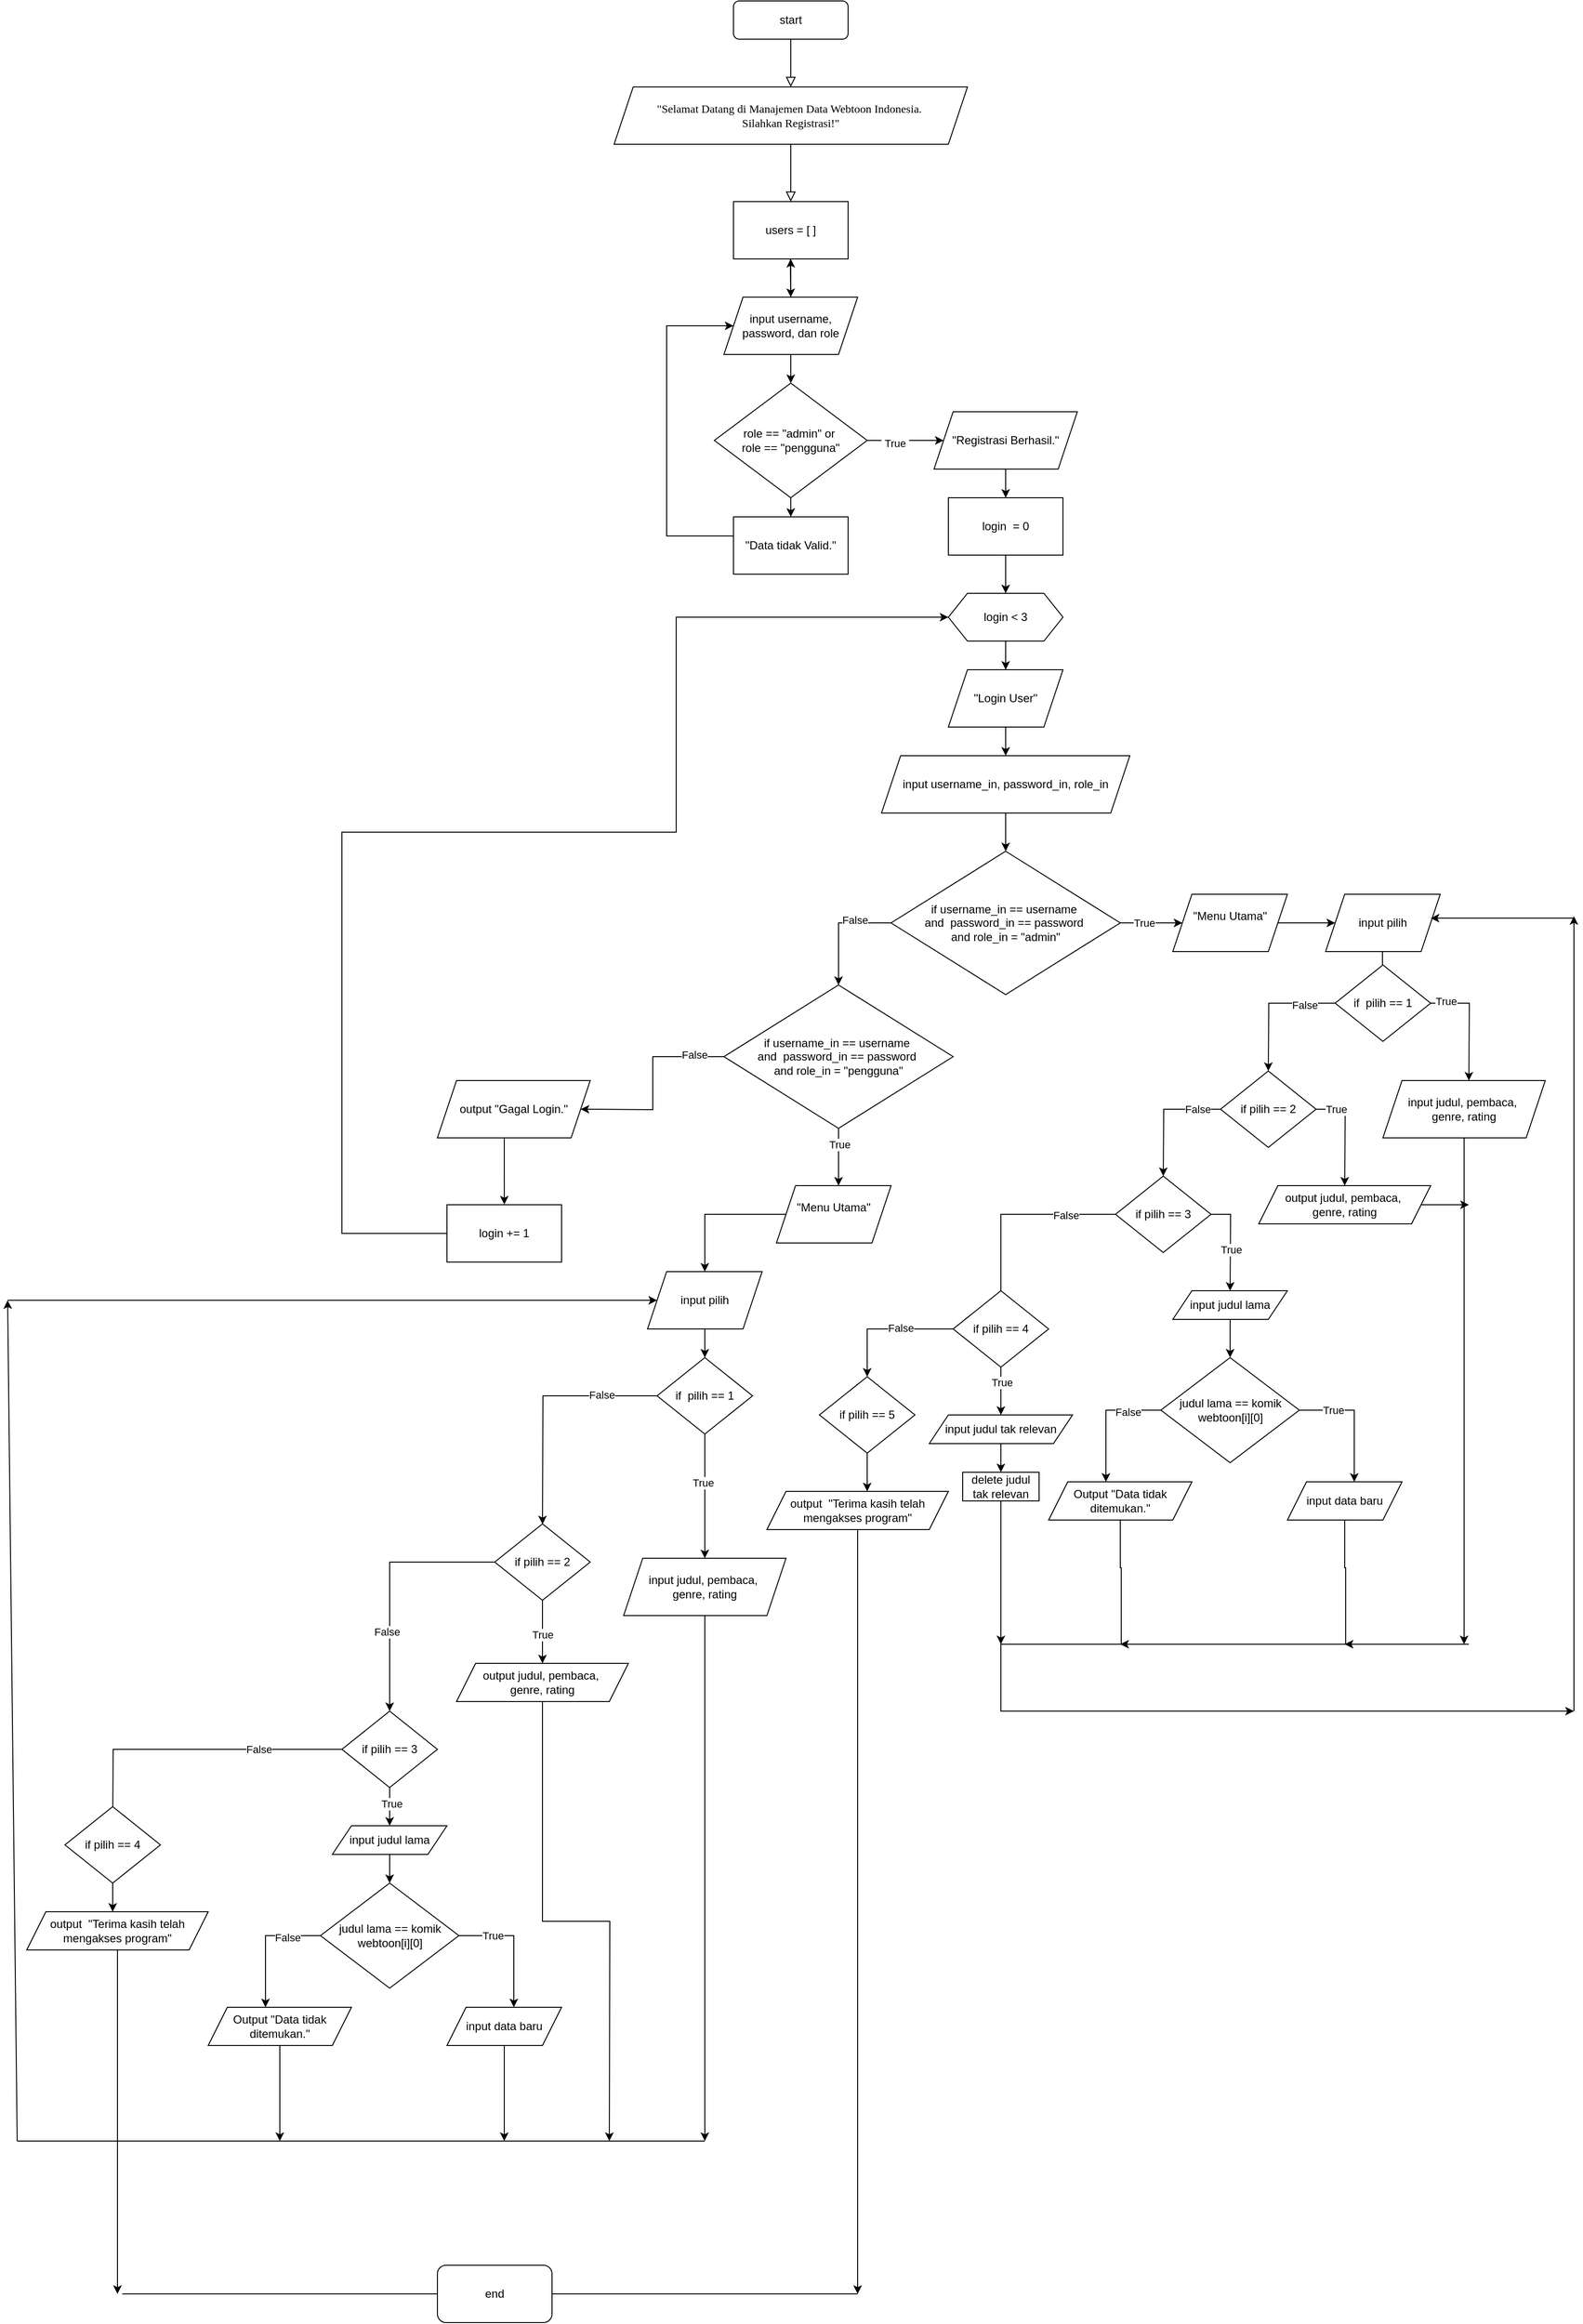 <mxfile version="24.7.17">
  <diagram id="C5RBs43oDa-KdzZeNtuy" name="Page-1">
    <mxGraphModel dx="2807" dy="1030" grid="1" gridSize="10" guides="1" tooltips="1" connect="1" arrows="1" fold="1" page="1" pageScale="1" pageWidth="827" pageHeight="1169" math="0" shadow="0">
      <root>
        <mxCell id="WIyWlLk6GJQsqaUBKTNV-0" />
        <mxCell id="WIyWlLk6GJQsqaUBKTNV-1" parent="WIyWlLk6GJQsqaUBKTNV-0" />
        <mxCell id="WIyWlLk6GJQsqaUBKTNV-2" value="" style="rounded=0;html=1;jettySize=auto;orthogonalLoop=1;fontSize=11;endArrow=block;endFill=0;endSize=8;strokeWidth=1;shadow=0;labelBackgroundColor=none;edgeStyle=orthogonalEdgeStyle;" parent="WIyWlLk6GJQsqaUBKTNV-1" source="WIyWlLk6GJQsqaUBKTNV-3" edge="1">
          <mxGeometry relative="1" as="geometry">
            <mxPoint x="220" y="170" as="targetPoint" />
          </mxGeometry>
        </mxCell>
        <mxCell id="WIyWlLk6GJQsqaUBKTNV-3" value="start" style="rounded=1;whiteSpace=wrap;html=1;fontSize=12;glass=0;strokeWidth=1;shadow=0;" parent="WIyWlLk6GJQsqaUBKTNV-1" vertex="1">
          <mxGeometry x="160" y="80" width="120" height="40" as="geometry" />
        </mxCell>
        <mxCell id="WIyWlLk6GJQsqaUBKTNV-4" value="" style="rounded=0;html=1;jettySize=auto;orthogonalLoop=1;fontSize=11;endArrow=block;endFill=0;endSize=8;strokeWidth=1;shadow=0;labelBackgroundColor=none;edgeStyle=orthogonalEdgeStyle;" parent="WIyWlLk6GJQsqaUBKTNV-1" edge="1">
          <mxGeometry y="20" relative="1" as="geometry">
            <mxPoint as="offset" />
            <mxPoint x="220" y="230" as="sourcePoint" />
            <mxPoint x="220" y="290" as="targetPoint" />
            <Array as="points" />
          </mxGeometry>
        </mxCell>
        <mxCell id="SZtpY77A_bUP3VGcqHaU-2" value="&lt;font face=&quot;Times New Roman&quot;&gt;&quot;Selamat Datang di Manajemen Data Webtoon Indonesia.&amp;nbsp;&lt;/font&gt;&lt;div&gt;&lt;font face=&quot;Times New Roman&quot;&gt;Silahkan Registrasi!&quot;&lt;/font&gt;&lt;/div&gt;" style="shape=parallelogram;perimeter=parallelogramPerimeter;whiteSpace=wrap;html=1;fixedSize=1;" parent="WIyWlLk6GJQsqaUBKTNV-1" vertex="1">
          <mxGeometry x="35" y="170" width="370" height="60" as="geometry" />
        </mxCell>
        <mxCell id="SZtpY77A_bUP3VGcqHaU-4" value="users = [ ]" style="rounded=0;whiteSpace=wrap;html=1;" parent="WIyWlLk6GJQsqaUBKTNV-1" vertex="1">
          <mxGeometry x="160" y="290" width="120" height="60" as="geometry" />
        </mxCell>
        <mxCell id="SZtpY77A_bUP3VGcqHaU-9" value="" style="endArrow=classic;html=1;rounded=0;entryX=0.5;entryY=0;entryDx=0;entryDy=0;" parent="WIyWlLk6GJQsqaUBKTNV-1" edge="1">
          <mxGeometry width="50" height="50" relative="1" as="geometry">
            <mxPoint x="219.5" y="350" as="sourcePoint" />
            <mxPoint x="220" y="390" as="targetPoint" />
            <Array as="points">
              <mxPoint x="219.5" y="350" />
            </Array>
          </mxGeometry>
        </mxCell>
        <mxCell id="SZtpY77A_bUP3VGcqHaU-12" value="" style="endArrow=classic;html=1;rounded=0;exitX=0.5;exitY=1;exitDx=0;exitDy=0;" parent="WIyWlLk6GJQsqaUBKTNV-1" edge="1">
          <mxGeometry width="50" height="50" relative="1" as="geometry">
            <mxPoint x="220" y="430" as="sourcePoint" />
            <mxPoint x="220" y="480" as="targetPoint" />
            <Array as="points" />
          </mxGeometry>
        </mxCell>
        <mxCell id="SZtpY77A_bUP3VGcqHaU-19" value="" style="edgeStyle=orthogonalEdgeStyle;rounded=0;orthogonalLoop=1;jettySize=auto;html=1;" parent="WIyWlLk6GJQsqaUBKTNV-1" source="SZtpY77A_bUP3VGcqHaU-18" target="SZtpY77A_bUP3VGcqHaU-4" edge="1">
          <mxGeometry relative="1" as="geometry" />
        </mxCell>
        <mxCell id="SZtpY77A_bUP3VGcqHaU-18" value="input username, password, dan role" style="shape=parallelogram;perimeter=parallelogramPerimeter;whiteSpace=wrap;html=1;fixedSize=1;" parent="WIyWlLk6GJQsqaUBKTNV-1" vertex="1">
          <mxGeometry x="150" y="390" width="140" height="60" as="geometry" />
        </mxCell>
        <mxCell id="SZtpY77A_bUP3VGcqHaU-21" value="role == &quot;admin&quot; or&amp;nbsp;&lt;div&gt;role == &quot;pengguna&quot;&lt;/div&gt;" style="rhombus;whiteSpace=wrap;html=1;" parent="WIyWlLk6GJQsqaUBKTNV-1" vertex="1">
          <mxGeometry x="140" y="480" width="160" height="120" as="geometry" />
        </mxCell>
        <mxCell id="SZtpY77A_bUP3VGcqHaU-22" value="" style="endArrow=classic;html=1;rounded=0;exitX=1;exitY=0.5;exitDx=0;exitDy=0;" parent="WIyWlLk6GJQsqaUBKTNV-1" source="SZtpY77A_bUP3VGcqHaU-21" edge="1">
          <mxGeometry width="50" height="50" relative="1" as="geometry">
            <mxPoint x="310" y="470" as="sourcePoint" />
            <mxPoint x="380" y="540" as="targetPoint" />
            <Array as="points">
              <mxPoint x="340" y="540" />
              <mxPoint x="350" y="540" />
            </Array>
          </mxGeometry>
        </mxCell>
        <mxCell id="SZtpY77A_bUP3VGcqHaU-24" value="&amp;nbsp;True&amp;nbsp;" style="edgeLabel;html=1;align=center;verticalAlign=middle;resizable=0;points=[];" parent="SZtpY77A_bUP3VGcqHaU-22" vertex="1" connectable="0">
          <mxGeometry x="-0.285" y="-3" relative="1" as="geometry">
            <mxPoint as="offset" />
          </mxGeometry>
        </mxCell>
        <mxCell id="SZtpY77A_bUP3VGcqHaU-44" style="edgeStyle=orthogonalEdgeStyle;rounded=0;orthogonalLoop=1;jettySize=auto;html=1;entryX=0.5;entryY=0;entryDx=0;entryDy=0;" parent="WIyWlLk6GJQsqaUBKTNV-1" source="SZtpY77A_bUP3VGcqHaU-25" target="SZtpY77A_bUP3VGcqHaU-32" edge="1">
          <mxGeometry relative="1" as="geometry" />
        </mxCell>
        <mxCell id="SZtpY77A_bUP3VGcqHaU-25" value="&quot;Registrasi Berhasil.&quot;" style="shape=parallelogram;perimeter=parallelogramPerimeter;whiteSpace=wrap;html=1;fixedSize=1;" parent="WIyWlLk6GJQsqaUBKTNV-1" vertex="1">
          <mxGeometry x="370" y="510" width="150" height="60" as="geometry" />
        </mxCell>
        <mxCell id="eADo7EbDgWxF7nHts_-I-171" style="edgeStyle=orthogonalEdgeStyle;rounded=0;orthogonalLoop=1;jettySize=auto;html=1;exitX=0;exitY=0.5;exitDx=0;exitDy=0;entryX=0;entryY=0.5;entryDx=0;entryDy=0;" edge="1" parent="WIyWlLk6GJQsqaUBKTNV-1" source="SZtpY77A_bUP3VGcqHaU-26" target="SZtpY77A_bUP3VGcqHaU-18">
          <mxGeometry relative="1" as="geometry">
            <mxPoint x="140" y="420" as="targetPoint" />
            <mxPoint x="80" y="640" as="sourcePoint" />
            <Array as="points">
              <mxPoint x="160" y="640" />
              <mxPoint x="90" y="640" />
              <mxPoint x="90" y="420" />
            </Array>
          </mxGeometry>
        </mxCell>
        <mxCell id="SZtpY77A_bUP3VGcqHaU-26" value="&quot;Data tidak Valid.&quot;" style="rounded=0;whiteSpace=wrap;html=1;" parent="WIyWlLk6GJQsqaUBKTNV-1" vertex="1">
          <mxGeometry x="160" y="620" width="120" height="60" as="geometry" />
        </mxCell>
        <mxCell id="SZtpY77A_bUP3VGcqHaU-29" value="" style="endArrow=classic;html=1;rounded=0;entryX=0.5;entryY=0;entryDx=0;entryDy=0;" parent="WIyWlLk6GJQsqaUBKTNV-1" source="SZtpY77A_bUP3VGcqHaU-21" target="SZtpY77A_bUP3VGcqHaU-26" edge="1">
          <mxGeometry width="50" height="50" relative="1" as="geometry">
            <mxPoint x="310" y="540" as="sourcePoint" />
            <mxPoint x="360" y="490" as="targetPoint" />
            <Array as="points">
              <mxPoint x="220" y="620" />
            </Array>
          </mxGeometry>
        </mxCell>
        <mxCell id="SZtpY77A_bUP3VGcqHaU-43" style="edgeStyle=orthogonalEdgeStyle;rounded=0;orthogonalLoop=1;jettySize=auto;html=1;exitX=0.5;exitY=1;exitDx=0;exitDy=0;entryX=0.5;entryY=0;entryDx=0;entryDy=0;" parent="WIyWlLk6GJQsqaUBKTNV-1" source="SZtpY77A_bUP3VGcqHaU-32" target="SZtpY77A_bUP3VGcqHaU-40" edge="1">
          <mxGeometry relative="1" as="geometry" />
        </mxCell>
        <mxCell id="SZtpY77A_bUP3VGcqHaU-32" value="login&amp;nbsp; = 0" style="rounded=0;whiteSpace=wrap;html=1;" parent="WIyWlLk6GJQsqaUBKTNV-1" vertex="1">
          <mxGeometry x="385" y="600" width="120" height="60" as="geometry" />
        </mxCell>
        <mxCell id="SZtpY77A_bUP3VGcqHaU-46" style="edgeStyle=orthogonalEdgeStyle;rounded=0;orthogonalLoop=1;jettySize=auto;html=1;exitX=0.5;exitY=1;exitDx=0;exitDy=0;entryX=0.5;entryY=0;entryDx=0;entryDy=0;" parent="WIyWlLk6GJQsqaUBKTNV-1" source="SZtpY77A_bUP3VGcqHaU-40" target="SZtpY77A_bUP3VGcqHaU-45" edge="1">
          <mxGeometry relative="1" as="geometry" />
        </mxCell>
        <mxCell id="SZtpY77A_bUP3VGcqHaU-40" value="login &amp;lt; 3" style="shape=hexagon;perimeter=hexagonPerimeter2;whiteSpace=wrap;html=1;fixedSize=1;" parent="WIyWlLk6GJQsqaUBKTNV-1" vertex="1">
          <mxGeometry x="385" y="700" width="120" height="50" as="geometry" />
        </mxCell>
        <mxCell id="SZtpY77A_bUP3VGcqHaU-50" style="edgeStyle=orthogonalEdgeStyle;rounded=0;orthogonalLoop=1;jettySize=auto;html=1;" parent="WIyWlLk6GJQsqaUBKTNV-1" source="SZtpY77A_bUP3VGcqHaU-45" target="SZtpY77A_bUP3VGcqHaU-48" edge="1">
          <mxGeometry relative="1" as="geometry" />
        </mxCell>
        <mxCell id="SZtpY77A_bUP3VGcqHaU-45" value="&quot;Login User&quot;" style="shape=parallelogram;perimeter=parallelogramPerimeter;whiteSpace=wrap;html=1;fixedSize=1;" parent="WIyWlLk6GJQsqaUBKTNV-1" vertex="1">
          <mxGeometry x="385" y="780" width="120" height="60" as="geometry" />
        </mxCell>
        <mxCell id="SZtpY77A_bUP3VGcqHaU-55" style="edgeStyle=orthogonalEdgeStyle;rounded=0;orthogonalLoop=1;jettySize=auto;html=1;" parent="WIyWlLk6GJQsqaUBKTNV-1" source="SZtpY77A_bUP3VGcqHaU-48" target="SZtpY77A_bUP3VGcqHaU-52" edge="1">
          <mxGeometry relative="1" as="geometry" />
        </mxCell>
        <mxCell id="SZtpY77A_bUP3VGcqHaU-48" value="input username_in, password_in, role_in" style="shape=parallelogram;perimeter=parallelogramPerimeter;whiteSpace=wrap;html=1;fixedSize=1;" parent="WIyWlLk6GJQsqaUBKTNV-1" vertex="1">
          <mxGeometry x="315" y="870" width="260" height="60" as="geometry" />
        </mxCell>
        <mxCell id="eADo7EbDgWxF7nHts_-I-41" style="edgeStyle=orthogonalEdgeStyle;rounded=0;orthogonalLoop=1;jettySize=auto;html=1;" edge="1" parent="WIyWlLk6GJQsqaUBKTNV-1" source="SZtpY77A_bUP3VGcqHaU-52">
          <mxGeometry relative="1" as="geometry">
            <mxPoint x="270" y="1110" as="targetPoint" />
            <Array as="points">
              <mxPoint x="270" y="1045" />
            </Array>
          </mxGeometry>
        </mxCell>
        <mxCell id="eADo7EbDgWxF7nHts_-I-205" value="False" style="edgeLabel;html=1;align=center;verticalAlign=middle;resizable=0;points=[];" vertex="1" connectable="0" parent="eADo7EbDgWxF7nHts_-I-41">
          <mxGeometry x="-0.363" y="-3" relative="1" as="geometry">
            <mxPoint as="offset" />
          </mxGeometry>
        </mxCell>
        <mxCell id="SZtpY77A_bUP3VGcqHaU-52" value="if username_in == username&amp;nbsp;&lt;div&gt;and&amp;nbsp;&lt;span style=&quot;background-color: initial;&quot;&gt;&amp;nbsp;password_in == password&amp;nbsp;&lt;/span&gt;&lt;/div&gt;&lt;div&gt;&lt;span style=&quot;background-color: initial;&quot;&gt;and&amp;nbsp;&lt;/span&gt;&lt;span style=&quot;background-color: initial;&quot;&gt;role_in = &quot;admin&quot;&lt;/span&gt;&lt;/div&gt;" style="rhombus;whiteSpace=wrap;html=1;" parent="WIyWlLk6GJQsqaUBKTNV-1" vertex="1">
          <mxGeometry x="325" y="970" width="240" height="150" as="geometry" />
        </mxCell>
        <mxCell id="SZtpY77A_bUP3VGcqHaU-57" value="" style="endArrow=classic;html=1;rounded=0;exitX=1;exitY=0.5;exitDx=0;exitDy=0;" parent="WIyWlLk6GJQsqaUBKTNV-1" source="SZtpY77A_bUP3VGcqHaU-52" edge="1">
          <mxGeometry width="50" height="50" relative="1" as="geometry">
            <mxPoint x="420" y="1070" as="sourcePoint" />
            <mxPoint x="630" y="1045" as="targetPoint" />
            <Array as="points" />
          </mxGeometry>
        </mxCell>
        <mxCell id="eADo7EbDgWxF7nHts_-I-203" value="True" style="edgeLabel;html=1;align=center;verticalAlign=middle;resizable=0;points=[];" vertex="1" connectable="0" parent="SZtpY77A_bUP3VGcqHaU-57">
          <mxGeometry x="-0.248" relative="1" as="geometry">
            <mxPoint as="offset" />
          </mxGeometry>
        </mxCell>
        <mxCell id="GJBjV4vL7WstKXEYxfG4-0" style="edgeStyle=orthogonalEdgeStyle;rounded=0;orthogonalLoop=1;jettySize=auto;html=1;" parent="WIyWlLk6GJQsqaUBKTNV-1" source="SZtpY77A_bUP3VGcqHaU-60" edge="1">
          <mxGeometry relative="1" as="geometry">
            <mxPoint x="790" y="1045" as="targetPoint" />
          </mxGeometry>
        </mxCell>
        <mxCell id="SZtpY77A_bUP3VGcqHaU-60" value="&quot;Menu Utama&quot;&lt;div&gt;&lt;br&gt;&lt;/div&gt;" style="shape=parallelogram;perimeter=parallelogramPerimeter;whiteSpace=wrap;html=1;fixedSize=1;" parent="WIyWlLk6GJQsqaUBKTNV-1" vertex="1">
          <mxGeometry x="620" y="1015" width="120" height="60" as="geometry" />
        </mxCell>
        <mxCell id="JGJfeQF-g1EkItHv-nmV-0" value="" style="endArrow=classic;html=1;rounded=0;" parent="WIyWlLk6GJQsqaUBKTNV-1" edge="1">
          <mxGeometry width="50" height="50" relative="1" as="geometry">
            <mxPoint x="839.5" y="1064" as="sourcePoint" />
            <mxPoint x="839.5" y="1114" as="targetPoint" />
            <Array as="points">
              <mxPoint x="839.5" y="1094" />
            </Array>
          </mxGeometry>
        </mxCell>
        <mxCell id="GJBjV4vL7WstKXEYxfG4-6" style="edgeStyle=orthogonalEdgeStyle;rounded=0;orthogonalLoop=1;jettySize=auto;html=1;" parent="WIyWlLk6GJQsqaUBKTNV-1" source="JGJfeQF-g1EkItHv-nmV-2" edge="1">
          <mxGeometry relative="1" as="geometry">
            <mxPoint x="930" y="1210" as="targetPoint" />
          </mxGeometry>
        </mxCell>
        <mxCell id="eADo7EbDgWxF7nHts_-I-209" value="True" style="edgeLabel;html=1;align=center;verticalAlign=middle;resizable=0;points=[];" vertex="1" connectable="0" parent="GJBjV4vL7WstKXEYxfG4-6">
          <mxGeometry x="-0.724" y="2" relative="1" as="geometry">
            <mxPoint x="-1" as="offset" />
          </mxGeometry>
        </mxCell>
        <mxCell id="GJBjV4vL7WstKXEYxfG4-10" style="edgeStyle=orthogonalEdgeStyle;rounded=0;orthogonalLoop=1;jettySize=auto;html=1;" parent="WIyWlLk6GJQsqaUBKTNV-1" source="JGJfeQF-g1EkItHv-nmV-2" edge="1">
          <mxGeometry relative="1" as="geometry">
            <mxPoint x="720" y="1200" as="targetPoint" />
          </mxGeometry>
        </mxCell>
        <mxCell id="eADo7EbDgWxF7nHts_-I-211" value="False" style="edgeLabel;html=1;align=center;verticalAlign=middle;resizable=0;points=[];" vertex="1" connectable="0" parent="GJBjV4vL7WstKXEYxfG4-10">
          <mxGeometry x="-0.556" y="2" relative="1" as="geometry">
            <mxPoint x="-1" as="offset" />
          </mxGeometry>
        </mxCell>
        <mxCell id="JGJfeQF-g1EkItHv-nmV-2" value="if&amp;nbsp; pilih == 1" style="rhombus;whiteSpace=wrap;html=1;" parent="WIyWlLk6GJQsqaUBKTNV-1" vertex="1">
          <mxGeometry x="790" y="1089" width="100" height="80" as="geometry" />
        </mxCell>
        <mxCell id="GJBjV4vL7WstKXEYxfG4-2" value="input pilih" style="shape=parallelogram;perimeter=parallelogramPerimeter;whiteSpace=wrap;html=1;fixedSize=1;" parent="WIyWlLk6GJQsqaUBKTNV-1" vertex="1">
          <mxGeometry x="780" y="1015" width="120" height="60" as="geometry" />
        </mxCell>
        <mxCell id="eADo7EbDgWxF7nHts_-I-173" style="edgeStyle=orthogonalEdgeStyle;rounded=0;orthogonalLoop=1;jettySize=auto;html=1;" edge="1" parent="WIyWlLk6GJQsqaUBKTNV-1" source="GJBjV4vL7WstKXEYxfG4-8">
          <mxGeometry relative="1" as="geometry">
            <mxPoint x="925" y="1800" as="targetPoint" />
          </mxGeometry>
        </mxCell>
        <mxCell id="GJBjV4vL7WstKXEYxfG4-8" value="input judul, pembaca,&amp;nbsp;&lt;div&gt;genre, rating&lt;/div&gt;" style="shape=parallelogram;perimeter=parallelogramPerimeter;whiteSpace=wrap;html=1;fixedSize=1;" parent="WIyWlLk6GJQsqaUBKTNV-1" vertex="1">
          <mxGeometry x="840" y="1210" width="170" height="60" as="geometry" />
        </mxCell>
        <mxCell id="GJBjV4vL7WstKXEYxfG4-14" style="edgeStyle=orthogonalEdgeStyle;rounded=0;orthogonalLoop=1;jettySize=auto;html=1;" parent="WIyWlLk6GJQsqaUBKTNV-1" source="GJBjV4vL7WstKXEYxfG4-11" edge="1">
          <mxGeometry relative="1" as="geometry">
            <mxPoint x="800" y="1320" as="targetPoint" />
          </mxGeometry>
        </mxCell>
        <mxCell id="eADo7EbDgWxF7nHts_-I-212" value="True" style="edgeLabel;html=1;align=center;verticalAlign=middle;resizable=0;points=[];" vertex="1" connectable="0" parent="GJBjV4vL7WstKXEYxfG4-14">
          <mxGeometry x="-0.622" relative="1" as="geometry">
            <mxPoint as="offset" />
          </mxGeometry>
        </mxCell>
        <mxCell id="eADo7EbDgWxF7nHts_-I-1" style="edgeStyle=orthogonalEdgeStyle;rounded=0;orthogonalLoop=1;jettySize=auto;html=1;" edge="1" parent="WIyWlLk6GJQsqaUBKTNV-1" source="GJBjV4vL7WstKXEYxfG4-11">
          <mxGeometry relative="1" as="geometry">
            <mxPoint x="610" y="1310" as="targetPoint" />
          </mxGeometry>
        </mxCell>
        <mxCell id="eADo7EbDgWxF7nHts_-I-213" value="False" style="edgeLabel;html=1;align=center;verticalAlign=middle;resizable=0;points=[];" vertex="1" connectable="0" parent="eADo7EbDgWxF7nHts_-I-1">
          <mxGeometry x="-0.64" relative="1" as="geometry">
            <mxPoint x="-1" as="offset" />
          </mxGeometry>
        </mxCell>
        <mxCell id="GJBjV4vL7WstKXEYxfG4-11" value="if pilih == 2" style="rhombus;whiteSpace=wrap;html=1;" parent="WIyWlLk6GJQsqaUBKTNV-1" vertex="1">
          <mxGeometry x="670" y="1200" width="100" height="80" as="geometry" />
        </mxCell>
        <mxCell id="eADo7EbDgWxF7nHts_-I-175" style="edgeStyle=orthogonalEdgeStyle;rounded=0;orthogonalLoop=1;jettySize=auto;html=1;" edge="1" parent="WIyWlLk6GJQsqaUBKTNV-1" source="GJBjV4vL7WstKXEYxfG4-15">
          <mxGeometry relative="1" as="geometry">
            <mxPoint x="930" y="1340.0" as="targetPoint" />
          </mxGeometry>
        </mxCell>
        <mxCell id="GJBjV4vL7WstKXEYxfG4-15" value="output judul, pembaca,&amp;nbsp;&lt;div&gt;genre, rating&lt;/div&gt;" style="shape=parallelogram;perimeter=parallelogramPerimeter;whiteSpace=wrap;html=1;fixedSize=1;" parent="WIyWlLk6GJQsqaUBKTNV-1" vertex="1">
          <mxGeometry x="710" y="1320" width="180" height="40" as="geometry" />
        </mxCell>
        <mxCell id="eADo7EbDgWxF7nHts_-I-2" style="edgeStyle=orthogonalEdgeStyle;rounded=0;orthogonalLoop=1;jettySize=auto;html=1;" edge="1" parent="WIyWlLk6GJQsqaUBKTNV-1" source="GJBjV4vL7WstKXEYxfG4-20">
          <mxGeometry relative="1" as="geometry">
            <mxPoint x="680" y="1430" as="targetPoint" />
          </mxGeometry>
        </mxCell>
        <mxCell id="eADo7EbDgWxF7nHts_-I-215" value="True" style="edgeLabel;html=1;align=center;verticalAlign=middle;resizable=0;points=[];" vertex="1" connectable="0" parent="eADo7EbDgWxF7nHts_-I-2">
          <mxGeometry x="0.144" relative="1" as="geometry">
            <mxPoint as="offset" />
          </mxGeometry>
        </mxCell>
        <mxCell id="eADo7EbDgWxF7nHts_-I-3" style="edgeStyle=orthogonalEdgeStyle;rounded=0;orthogonalLoop=1;jettySize=auto;html=1;entryX=0.5;entryY=0;entryDx=0;entryDy=0;" edge="1" parent="WIyWlLk6GJQsqaUBKTNV-1" source="GJBjV4vL7WstKXEYxfG4-20">
          <mxGeometry relative="1" as="geometry">
            <mxPoint x="440" y="1430" as="targetPoint" />
            <Array as="points">
              <mxPoint x="440" y="1350" />
              <mxPoint x="440" y="1440" />
            </Array>
          </mxGeometry>
        </mxCell>
        <mxCell id="eADo7EbDgWxF7nHts_-I-216" value="False" style="edgeLabel;html=1;align=center;verticalAlign=middle;resizable=0;points=[];" vertex="1" connectable="0" parent="eADo7EbDgWxF7nHts_-I-3">
          <mxGeometry x="-0.528" y="1" relative="1" as="geometry">
            <mxPoint as="offset" />
          </mxGeometry>
        </mxCell>
        <mxCell id="GJBjV4vL7WstKXEYxfG4-20" value="if pilih == 3" style="rhombus;whiteSpace=wrap;html=1;" parent="WIyWlLk6GJQsqaUBKTNV-1" vertex="1">
          <mxGeometry x="560" y="1310" width="100" height="80" as="geometry" />
        </mxCell>
        <mxCell id="eADo7EbDgWxF7nHts_-I-5" style="edgeStyle=orthogonalEdgeStyle;rounded=0;orthogonalLoop=1;jettySize=auto;html=1;" edge="1" parent="WIyWlLk6GJQsqaUBKTNV-1" source="eADo7EbDgWxF7nHts_-I-4">
          <mxGeometry relative="1" as="geometry">
            <mxPoint x="680" y="1500" as="targetPoint" />
          </mxGeometry>
        </mxCell>
        <mxCell id="eADo7EbDgWxF7nHts_-I-4" value="input judul lama" style="shape=parallelogram;perimeter=parallelogramPerimeter;whiteSpace=wrap;html=1;fixedSize=1;" vertex="1" parent="WIyWlLk6GJQsqaUBKTNV-1">
          <mxGeometry x="620" y="1430" width="120" height="30" as="geometry" />
        </mxCell>
        <mxCell id="eADo7EbDgWxF7nHts_-I-9" style="edgeStyle=orthogonalEdgeStyle;rounded=0;orthogonalLoop=1;jettySize=auto;html=1;" edge="1" parent="WIyWlLk6GJQsqaUBKTNV-1" source="eADo7EbDgWxF7nHts_-I-7" target="eADo7EbDgWxF7nHts_-I-13">
          <mxGeometry relative="1" as="geometry">
            <mxPoint x="810" y="1630" as="targetPoint" />
            <Array as="points">
              <mxPoint x="810" y="1555" />
            </Array>
          </mxGeometry>
        </mxCell>
        <mxCell id="eADo7EbDgWxF7nHts_-I-12" value="True" style="edgeLabel;html=1;align=center;verticalAlign=middle;resizable=0;points=[];" vertex="1" connectable="0" parent="eADo7EbDgWxF7nHts_-I-9">
          <mxGeometry x="-0.462" relative="1" as="geometry">
            <mxPoint as="offset" />
          </mxGeometry>
        </mxCell>
        <mxCell id="eADo7EbDgWxF7nHts_-I-14" style="edgeStyle=orthogonalEdgeStyle;rounded=0;orthogonalLoop=1;jettySize=auto;html=1;" edge="1" parent="WIyWlLk6GJQsqaUBKTNV-1" source="eADo7EbDgWxF7nHts_-I-7" target="eADo7EbDgWxF7nHts_-I-16">
          <mxGeometry relative="1" as="geometry">
            <mxPoint x="560" y="1620" as="targetPoint" />
            <Array as="points">
              <mxPoint x="550" y="1555" />
            </Array>
          </mxGeometry>
        </mxCell>
        <mxCell id="eADo7EbDgWxF7nHts_-I-17" value="False" style="edgeLabel;html=1;align=center;verticalAlign=middle;resizable=0;points=[];" vertex="1" connectable="0" parent="eADo7EbDgWxF7nHts_-I-14">
          <mxGeometry x="-0.481" y="2" relative="1" as="geometry">
            <mxPoint as="offset" />
          </mxGeometry>
        </mxCell>
        <mxCell id="eADo7EbDgWxF7nHts_-I-7" value="judul lama == komik webtoon[i][0]" style="rhombus;whiteSpace=wrap;html=1;" vertex="1" parent="WIyWlLk6GJQsqaUBKTNV-1">
          <mxGeometry x="607.5" y="1500" width="145" height="110" as="geometry" />
        </mxCell>
        <mxCell id="eADo7EbDgWxF7nHts_-I-180" style="edgeStyle=orthogonalEdgeStyle;rounded=0;orthogonalLoop=1;jettySize=auto;html=1;" edge="1" parent="WIyWlLk6GJQsqaUBKTNV-1" source="eADo7EbDgWxF7nHts_-I-13">
          <mxGeometry relative="1" as="geometry">
            <mxPoint x="800" y="1800" as="targetPoint" />
            <Array as="points">
              <mxPoint x="800" y="1720" />
              <mxPoint x="801" y="1720" />
              <mxPoint x="801" y="1800" />
              <mxPoint x="800" y="1800" />
            </Array>
          </mxGeometry>
        </mxCell>
        <mxCell id="eADo7EbDgWxF7nHts_-I-13" value="input data baru" style="shape=parallelogram;perimeter=parallelogramPerimeter;whiteSpace=wrap;html=1;fixedSize=1;" vertex="1" parent="WIyWlLk6GJQsqaUBKTNV-1">
          <mxGeometry x="740" y="1630" width="120" height="40" as="geometry" />
        </mxCell>
        <mxCell id="eADo7EbDgWxF7nHts_-I-182" style="edgeStyle=orthogonalEdgeStyle;rounded=0;orthogonalLoop=1;jettySize=auto;html=1;" edge="1" parent="WIyWlLk6GJQsqaUBKTNV-1" source="eADo7EbDgWxF7nHts_-I-16">
          <mxGeometry relative="1" as="geometry">
            <mxPoint x="565" y="1800" as="targetPoint" />
            <Array as="points">
              <mxPoint x="565" y="1720" />
              <mxPoint x="566" y="1770" />
            </Array>
          </mxGeometry>
        </mxCell>
        <mxCell id="eADo7EbDgWxF7nHts_-I-16" value="Output &quot;Data tidak ditemukan.&quot;" style="shape=parallelogram;perimeter=parallelogramPerimeter;whiteSpace=wrap;html=1;fixedSize=1;" vertex="1" parent="WIyWlLk6GJQsqaUBKTNV-1">
          <mxGeometry x="490" y="1630" width="150" height="40" as="geometry" />
        </mxCell>
        <mxCell id="eADo7EbDgWxF7nHts_-I-20" style="edgeStyle=orthogonalEdgeStyle;rounded=0;orthogonalLoop=1;jettySize=auto;html=1;" edge="1" parent="WIyWlLk6GJQsqaUBKTNV-1" source="eADo7EbDgWxF7nHts_-I-19">
          <mxGeometry relative="1" as="geometry">
            <mxPoint x="440" y="1560" as="targetPoint" />
          </mxGeometry>
        </mxCell>
        <mxCell id="eADo7EbDgWxF7nHts_-I-21" value="True" style="edgeLabel;html=1;align=center;verticalAlign=middle;resizable=0;points=[];" vertex="1" connectable="0" parent="eADo7EbDgWxF7nHts_-I-20">
          <mxGeometry x="-0.381" y="1" relative="1" as="geometry">
            <mxPoint as="offset" />
          </mxGeometry>
        </mxCell>
        <mxCell id="eADo7EbDgWxF7nHts_-I-22" style="edgeStyle=orthogonalEdgeStyle;rounded=0;orthogonalLoop=1;jettySize=auto;html=1;entryX=0.5;entryY=0;entryDx=0;entryDy=0;" edge="1" parent="WIyWlLk6GJQsqaUBKTNV-1" source="eADo7EbDgWxF7nHts_-I-19" target="eADo7EbDgWxF7nHts_-I-27">
          <mxGeometry relative="1" as="geometry">
            <mxPoint x="310.0" y="1470" as="targetPoint" />
          </mxGeometry>
        </mxCell>
        <mxCell id="eADo7EbDgWxF7nHts_-I-26" value="False" style="edgeLabel;html=1;align=center;verticalAlign=middle;resizable=0;points=[];" vertex="1" connectable="0" parent="eADo7EbDgWxF7nHts_-I-22">
          <mxGeometry x="-0.215" y="-1" relative="1" as="geometry">
            <mxPoint as="offset" />
          </mxGeometry>
        </mxCell>
        <mxCell id="eADo7EbDgWxF7nHts_-I-19" value="if pilih == 4" style="rhombus;whiteSpace=wrap;html=1;" vertex="1" parent="WIyWlLk6GJQsqaUBKTNV-1">
          <mxGeometry x="390" y="1430" width="100" height="80" as="geometry" />
        </mxCell>
        <mxCell id="eADo7EbDgWxF7nHts_-I-24" style="edgeStyle=orthogonalEdgeStyle;rounded=0;orthogonalLoop=1;jettySize=auto;html=1;" edge="1" parent="WIyWlLk6GJQsqaUBKTNV-1" source="eADo7EbDgWxF7nHts_-I-23">
          <mxGeometry relative="1" as="geometry">
            <mxPoint x="440" y="1620" as="targetPoint" />
          </mxGeometry>
        </mxCell>
        <mxCell id="eADo7EbDgWxF7nHts_-I-23" value="input judul tak relevan" style="shape=parallelogram;perimeter=parallelogramPerimeter;whiteSpace=wrap;html=1;fixedSize=1;" vertex="1" parent="WIyWlLk6GJQsqaUBKTNV-1">
          <mxGeometry x="365" y="1560" width="150" height="30" as="geometry" />
        </mxCell>
        <mxCell id="eADo7EbDgWxF7nHts_-I-183" style="edgeStyle=orthogonalEdgeStyle;rounded=0;orthogonalLoop=1;jettySize=auto;html=1;" edge="1" parent="WIyWlLk6GJQsqaUBKTNV-1" source="eADo7EbDgWxF7nHts_-I-25">
          <mxGeometry relative="1" as="geometry">
            <mxPoint x="440" y="1800" as="targetPoint" />
          </mxGeometry>
        </mxCell>
        <mxCell id="eADo7EbDgWxF7nHts_-I-25" value="delete judul tak relevan" style="rounded=0;whiteSpace=wrap;html=1;" vertex="1" parent="WIyWlLk6GJQsqaUBKTNV-1">
          <mxGeometry x="400" y="1620" width="80" height="30" as="geometry" />
        </mxCell>
        <mxCell id="eADo7EbDgWxF7nHts_-I-28" style="edgeStyle=orthogonalEdgeStyle;rounded=0;orthogonalLoop=1;jettySize=auto;html=1;" edge="1" parent="WIyWlLk6GJQsqaUBKTNV-1" source="eADo7EbDgWxF7nHts_-I-27">
          <mxGeometry relative="1" as="geometry">
            <mxPoint x="300" y="1640" as="targetPoint" />
          </mxGeometry>
        </mxCell>
        <mxCell id="eADo7EbDgWxF7nHts_-I-27" value="if pilih == 5" style="rhombus;whiteSpace=wrap;html=1;" vertex="1" parent="WIyWlLk6GJQsqaUBKTNV-1">
          <mxGeometry x="250" y="1520" width="100" height="80" as="geometry" />
        </mxCell>
        <mxCell id="eADo7EbDgWxF7nHts_-I-200" style="edgeStyle=orthogonalEdgeStyle;rounded=0;orthogonalLoop=1;jettySize=auto;html=1;" edge="1" parent="WIyWlLk6GJQsqaUBKTNV-1" source="eADo7EbDgWxF7nHts_-I-33">
          <mxGeometry relative="1" as="geometry">
            <mxPoint x="290" y="2480" as="targetPoint" />
          </mxGeometry>
        </mxCell>
        <mxCell id="eADo7EbDgWxF7nHts_-I-33" value="output&amp;nbsp; &quot;Terima kasih telah mengakses program&quot;" style="shape=parallelogram;perimeter=parallelogramPerimeter;whiteSpace=wrap;html=1;fixedSize=1;" vertex="1" parent="WIyWlLk6GJQsqaUBKTNV-1">
          <mxGeometry x="195" y="1640" width="190" height="40" as="geometry" />
        </mxCell>
        <mxCell id="eADo7EbDgWxF7nHts_-I-42" style="edgeStyle=orthogonalEdgeStyle;rounded=0;orthogonalLoop=1;jettySize=auto;html=1;" edge="1" parent="WIyWlLk6GJQsqaUBKTNV-1" source="eADo7EbDgWxF7nHts_-I-39">
          <mxGeometry relative="1" as="geometry">
            <mxPoint x="270" y="1320" as="targetPoint" />
          </mxGeometry>
        </mxCell>
        <mxCell id="eADo7EbDgWxF7nHts_-I-208" value="True" style="edgeLabel;html=1;align=center;verticalAlign=middle;resizable=0;points=[];" vertex="1" connectable="0" parent="eADo7EbDgWxF7nHts_-I-42">
          <mxGeometry x="-0.444" y="1" relative="1" as="geometry">
            <mxPoint as="offset" />
          </mxGeometry>
        </mxCell>
        <mxCell id="eADo7EbDgWxF7nHts_-I-164" style="edgeStyle=orthogonalEdgeStyle;rounded=0;orthogonalLoop=1;jettySize=auto;html=1;" edge="1" parent="WIyWlLk6GJQsqaUBKTNV-1" source="eADo7EbDgWxF7nHts_-I-39">
          <mxGeometry relative="1" as="geometry">
            <mxPoint y="1240" as="targetPoint" />
          </mxGeometry>
        </mxCell>
        <mxCell id="eADo7EbDgWxF7nHts_-I-207" value="False" style="edgeLabel;html=1;align=center;verticalAlign=middle;resizable=0;points=[];" vertex="1" connectable="0" parent="eADo7EbDgWxF7nHts_-I-164">
          <mxGeometry x="-0.709" y="-2" relative="1" as="geometry">
            <mxPoint x="-1" as="offset" />
          </mxGeometry>
        </mxCell>
        <mxCell id="eADo7EbDgWxF7nHts_-I-39" value="if username_in == username&amp;nbsp;&lt;div&gt;and&amp;nbsp;&lt;span style=&quot;background-color: initial;&quot;&gt;&amp;nbsp;password_in == password&amp;nbsp;&lt;/span&gt;&lt;/div&gt;&lt;div&gt;&lt;span style=&quot;background-color: initial;&quot;&gt;and&amp;nbsp;&lt;/span&gt;&lt;span style=&quot;background-color: initial;&quot;&gt;role_in = &quot;pengguna&quot;&lt;/span&gt;&lt;/div&gt;" style="rhombus;whiteSpace=wrap;html=1;" vertex="1" parent="WIyWlLk6GJQsqaUBKTNV-1">
          <mxGeometry x="150" y="1110" width="240" height="150" as="geometry" />
        </mxCell>
        <mxCell id="eADo7EbDgWxF7nHts_-I-103" style="edgeStyle=orthogonalEdgeStyle;rounded=0;orthogonalLoop=1;jettySize=auto;html=1;" edge="1" parent="WIyWlLk6GJQsqaUBKTNV-1" source="eADo7EbDgWxF7nHts_-I-101" target="eADo7EbDgWxF7nHts_-I-102">
          <mxGeometry relative="1" as="geometry">
            <mxPoint x="265" y="1440" as="targetPoint" />
          </mxGeometry>
        </mxCell>
        <mxCell id="eADo7EbDgWxF7nHts_-I-101" value="&quot;Menu Utama&quot;&lt;div&gt;&lt;br&gt;&lt;/div&gt;" style="shape=parallelogram;perimeter=parallelogramPerimeter;whiteSpace=wrap;html=1;fixedSize=1;" vertex="1" parent="WIyWlLk6GJQsqaUBKTNV-1">
          <mxGeometry x="205" y="1320" width="120" height="60" as="geometry" />
        </mxCell>
        <mxCell id="eADo7EbDgWxF7nHts_-I-106" style="edgeStyle=orthogonalEdgeStyle;rounded=0;orthogonalLoop=1;jettySize=auto;html=1;" edge="1" parent="WIyWlLk6GJQsqaUBKTNV-1" source="eADo7EbDgWxF7nHts_-I-102" target="eADo7EbDgWxF7nHts_-I-104">
          <mxGeometry relative="1" as="geometry" />
        </mxCell>
        <mxCell id="eADo7EbDgWxF7nHts_-I-102" value="input pilih" style="shape=parallelogram;perimeter=parallelogramPerimeter;whiteSpace=wrap;html=1;fixedSize=1;" vertex="1" parent="WIyWlLk6GJQsqaUBKTNV-1">
          <mxGeometry x="70" y="1410" width="120" height="60" as="geometry" />
        </mxCell>
        <mxCell id="eADo7EbDgWxF7nHts_-I-110" style="edgeStyle=orthogonalEdgeStyle;rounded=0;orthogonalLoop=1;jettySize=auto;html=1;" edge="1" parent="WIyWlLk6GJQsqaUBKTNV-1" source="eADo7EbDgWxF7nHts_-I-104" target="eADo7EbDgWxF7nHts_-I-109">
          <mxGeometry relative="1" as="geometry" />
        </mxCell>
        <mxCell id="eADo7EbDgWxF7nHts_-I-220" value="True" style="edgeLabel;html=1;align=center;verticalAlign=middle;resizable=0;points=[];" vertex="1" connectable="0" parent="eADo7EbDgWxF7nHts_-I-110">
          <mxGeometry x="-0.215" y="-2" relative="1" as="geometry">
            <mxPoint as="offset" />
          </mxGeometry>
        </mxCell>
        <mxCell id="eADo7EbDgWxF7nHts_-I-111" style="edgeStyle=orthogonalEdgeStyle;rounded=0;orthogonalLoop=1;jettySize=auto;html=1;" edge="1" parent="WIyWlLk6GJQsqaUBKTNV-1" source="eADo7EbDgWxF7nHts_-I-104">
          <mxGeometry relative="1" as="geometry">
            <mxPoint x="-40" y="1674.444" as="targetPoint" />
          </mxGeometry>
        </mxCell>
        <mxCell id="eADo7EbDgWxF7nHts_-I-219" value="False" style="edgeLabel;html=1;align=center;verticalAlign=middle;resizable=0;points=[];" vertex="1" connectable="0" parent="eADo7EbDgWxF7nHts_-I-111">
          <mxGeometry x="-0.545" y="-1" relative="1" as="geometry">
            <mxPoint as="offset" />
          </mxGeometry>
        </mxCell>
        <mxCell id="eADo7EbDgWxF7nHts_-I-104" value="if&amp;nbsp; pilih == 1" style="rhombus;whiteSpace=wrap;html=1;" vertex="1" parent="WIyWlLk6GJQsqaUBKTNV-1">
          <mxGeometry x="80" y="1500" width="100" height="80" as="geometry" />
        </mxCell>
        <mxCell id="eADo7EbDgWxF7nHts_-I-190" style="edgeStyle=orthogonalEdgeStyle;rounded=0;orthogonalLoop=1;jettySize=auto;html=1;" edge="1" parent="WIyWlLk6GJQsqaUBKTNV-1" source="eADo7EbDgWxF7nHts_-I-109">
          <mxGeometry relative="1" as="geometry">
            <mxPoint x="130" y="2320" as="targetPoint" />
          </mxGeometry>
        </mxCell>
        <mxCell id="eADo7EbDgWxF7nHts_-I-109" value="input judul, pembaca,&amp;nbsp;&lt;div&gt;genre, rating&lt;/div&gt;" style="shape=parallelogram;perimeter=parallelogramPerimeter;whiteSpace=wrap;html=1;fixedSize=1;" vertex="1" parent="WIyWlLk6GJQsqaUBKTNV-1">
          <mxGeometry x="45" y="1710" width="170" height="60" as="geometry" />
        </mxCell>
        <mxCell id="eADo7EbDgWxF7nHts_-I-116" style="edgeStyle=orthogonalEdgeStyle;rounded=0;orthogonalLoop=1;jettySize=auto;html=1;entryX=0.5;entryY=0;entryDx=0;entryDy=0;" edge="1" parent="WIyWlLk6GJQsqaUBKTNV-1" source="eADo7EbDgWxF7nHts_-I-112" target="eADo7EbDgWxF7nHts_-I-113">
          <mxGeometry relative="1" as="geometry" />
        </mxCell>
        <mxCell id="eADo7EbDgWxF7nHts_-I-221" value="True" style="edgeLabel;html=1;align=center;verticalAlign=middle;resizable=0;points=[];" vertex="1" connectable="0" parent="eADo7EbDgWxF7nHts_-I-116">
          <mxGeometry x="0.081" relative="1" as="geometry">
            <mxPoint as="offset" />
          </mxGeometry>
        </mxCell>
        <mxCell id="eADo7EbDgWxF7nHts_-I-119" style="edgeStyle=orthogonalEdgeStyle;rounded=0;orthogonalLoop=1;jettySize=auto;html=1;" edge="1" parent="WIyWlLk6GJQsqaUBKTNV-1" source="eADo7EbDgWxF7nHts_-I-112" target="eADo7EbDgWxF7nHts_-I-118">
          <mxGeometry relative="1" as="geometry" />
        </mxCell>
        <mxCell id="eADo7EbDgWxF7nHts_-I-222" value="False" style="edgeLabel;html=1;align=center;verticalAlign=middle;resizable=0;points=[];" vertex="1" connectable="0" parent="eADo7EbDgWxF7nHts_-I-119">
          <mxGeometry x="0.376" y="-3" relative="1" as="geometry">
            <mxPoint as="offset" />
          </mxGeometry>
        </mxCell>
        <mxCell id="eADo7EbDgWxF7nHts_-I-112" value="if pilih == 2" style="rhombus;whiteSpace=wrap;html=1;" vertex="1" parent="WIyWlLk6GJQsqaUBKTNV-1">
          <mxGeometry x="-90" y="1674" width="100" height="80" as="geometry" />
        </mxCell>
        <mxCell id="eADo7EbDgWxF7nHts_-I-191" style="edgeStyle=orthogonalEdgeStyle;rounded=0;orthogonalLoop=1;jettySize=auto;html=1;" edge="1" parent="WIyWlLk6GJQsqaUBKTNV-1" source="eADo7EbDgWxF7nHts_-I-113">
          <mxGeometry relative="1" as="geometry">
            <mxPoint x="30" y="2320" as="targetPoint" />
          </mxGeometry>
        </mxCell>
        <mxCell id="eADo7EbDgWxF7nHts_-I-113" value="output judul, pembaca,&amp;nbsp;&lt;div&gt;genre, rating&lt;/div&gt;" style="shape=parallelogram;perimeter=parallelogramPerimeter;whiteSpace=wrap;html=1;fixedSize=1;" vertex="1" parent="WIyWlLk6GJQsqaUBKTNV-1">
          <mxGeometry x="-130" y="1820" width="180" height="40" as="geometry" />
        </mxCell>
        <mxCell id="eADo7EbDgWxF7nHts_-I-123" style="edgeStyle=orthogonalEdgeStyle;rounded=0;orthogonalLoop=1;jettySize=auto;html=1;exitX=0.5;exitY=1;exitDx=0;exitDy=0;entryX=0.5;entryY=0;entryDx=0;entryDy=0;" edge="1" parent="WIyWlLk6GJQsqaUBKTNV-1" source="eADo7EbDgWxF7nHts_-I-118" target="eADo7EbDgWxF7nHts_-I-120">
          <mxGeometry relative="1" as="geometry" />
        </mxCell>
        <mxCell id="eADo7EbDgWxF7nHts_-I-223" value="True" style="edgeLabel;html=1;align=center;verticalAlign=middle;resizable=0;points=[];" vertex="1" connectable="0" parent="eADo7EbDgWxF7nHts_-I-123">
          <mxGeometry x="-0.15" y="2" relative="1" as="geometry">
            <mxPoint as="offset" />
          </mxGeometry>
        </mxCell>
        <mxCell id="eADo7EbDgWxF7nHts_-I-160" style="edgeStyle=orthogonalEdgeStyle;rounded=0;orthogonalLoop=1;jettySize=auto;html=1;" edge="1" parent="WIyWlLk6GJQsqaUBKTNV-1" source="eADo7EbDgWxF7nHts_-I-118">
          <mxGeometry relative="1" as="geometry">
            <mxPoint x="-490" y="1990" as="targetPoint" />
          </mxGeometry>
        </mxCell>
        <mxCell id="eADo7EbDgWxF7nHts_-I-225" value="False" style="edgeLabel;html=1;align=center;verticalAlign=middle;resizable=0;points=[];" vertex="1" connectable="0" parent="eADo7EbDgWxF7nHts_-I-160">
          <mxGeometry x="-0.451" relative="1" as="geometry">
            <mxPoint as="offset" />
          </mxGeometry>
        </mxCell>
        <mxCell id="eADo7EbDgWxF7nHts_-I-118" value="if pilih == 3" style="rhombus;whiteSpace=wrap;html=1;" vertex="1" parent="WIyWlLk6GJQsqaUBKTNV-1">
          <mxGeometry x="-250" y="1870" width="100" height="80" as="geometry" />
        </mxCell>
        <mxCell id="eADo7EbDgWxF7nHts_-I-135" style="edgeStyle=orthogonalEdgeStyle;rounded=0;orthogonalLoop=1;jettySize=auto;html=1;" edge="1" parent="WIyWlLk6GJQsqaUBKTNV-1" source="eADo7EbDgWxF7nHts_-I-120" target="eADo7EbDgWxF7nHts_-I-130">
          <mxGeometry relative="1" as="geometry" />
        </mxCell>
        <mxCell id="eADo7EbDgWxF7nHts_-I-120" value="input judul lama" style="shape=parallelogram;perimeter=parallelogramPerimeter;whiteSpace=wrap;html=1;fixedSize=1;" vertex="1" parent="WIyWlLk6GJQsqaUBKTNV-1">
          <mxGeometry x="-260" y="1990" width="120" height="30" as="geometry" />
        </mxCell>
        <mxCell id="eADo7EbDgWxF7nHts_-I-134" value="" style="group" vertex="1" connectable="0" parent="WIyWlLk6GJQsqaUBKTNV-1">
          <mxGeometry x="-390" y="2050" width="370" height="170" as="geometry" />
        </mxCell>
        <mxCell id="eADo7EbDgWxF7nHts_-I-126" style="edgeStyle=orthogonalEdgeStyle;rounded=0;orthogonalLoop=1;jettySize=auto;html=1;" edge="1" parent="eADo7EbDgWxF7nHts_-I-134" source="eADo7EbDgWxF7nHts_-I-130" target="eADo7EbDgWxF7nHts_-I-131">
          <mxGeometry relative="1" as="geometry">
            <mxPoint x="320" y="130" as="targetPoint" />
            <Array as="points">
              <mxPoint x="320" y="55" />
            </Array>
          </mxGeometry>
        </mxCell>
        <mxCell id="eADo7EbDgWxF7nHts_-I-127" value="True" style="edgeLabel;html=1;align=center;verticalAlign=middle;resizable=0;points=[];" vertex="1" connectable="0" parent="eADo7EbDgWxF7nHts_-I-126">
          <mxGeometry x="-0.462" relative="1" as="geometry">
            <mxPoint as="offset" />
          </mxGeometry>
        </mxCell>
        <mxCell id="eADo7EbDgWxF7nHts_-I-128" style="edgeStyle=orthogonalEdgeStyle;rounded=0;orthogonalLoop=1;jettySize=auto;html=1;" edge="1" parent="eADo7EbDgWxF7nHts_-I-134" source="eADo7EbDgWxF7nHts_-I-130" target="eADo7EbDgWxF7nHts_-I-132">
          <mxGeometry relative="1" as="geometry">
            <mxPoint x="70" y="120" as="targetPoint" />
            <Array as="points">
              <mxPoint x="60" y="55" />
            </Array>
          </mxGeometry>
        </mxCell>
        <mxCell id="eADo7EbDgWxF7nHts_-I-129" value="False" style="edgeLabel;html=1;align=center;verticalAlign=middle;resizable=0;points=[];" vertex="1" connectable="0" parent="eADo7EbDgWxF7nHts_-I-128">
          <mxGeometry x="-0.481" y="2" relative="1" as="geometry">
            <mxPoint as="offset" />
          </mxGeometry>
        </mxCell>
        <mxCell id="eADo7EbDgWxF7nHts_-I-130" value="judul lama == komik webtoon[i][0]" style="rhombus;whiteSpace=wrap;html=1;" vertex="1" parent="eADo7EbDgWxF7nHts_-I-134">
          <mxGeometry x="117.5" width="145" height="110" as="geometry" />
        </mxCell>
        <mxCell id="eADo7EbDgWxF7nHts_-I-192" style="edgeStyle=orthogonalEdgeStyle;rounded=0;orthogonalLoop=1;jettySize=auto;html=1;" edge="1" parent="eADo7EbDgWxF7nHts_-I-134" source="eADo7EbDgWxF7nHts_-I-131">
          <mxGeometry relative="1" as="geometry">
            <mxPoint x="310" y="270" as="targetPoint" />
          </mxGeometry>
        </mxCell>
        <mxCell id="eADo7EbDgWxF7nHts_-I-131" value="input data baru" style="shape=parallelogram;perimeter=parallelogramPerimeter;whiteSpace=wrap;html=1;fixedSize=1;" vertex="1" parent="eADo7EbDgWxF7nHts_-I-134">
          <mxGeometry x="250" y="130" width="120" height="40" as="geometry" />
        </mxCell>
        <mxCell id="eADo7EbDgWxF7nHts_-I-193" style="edgeStyle=orthogonalEdgeStyle;rounded=0;orthogonalLoop=1;jettySize=auto;html=1;" edge="1" parent="eADo7EbDgWxF7nHts_-I-134" source="eADo7EbDgWxF7nHts_-I-132">
          <mxGeometry relative="1" as="geometry">
            <mxPoint x="75" y="270" as="targetPoint" />
          </mxGeometry>
        </mxCell>
        <mxCell id="eADo7EbDgWxF7nHts_-I-132" value="Output &quot;Data tidak ditemukan.&quot;" style="shape=parallelogram;perimeter=parallelogramPerimeter;whiteSpace=wrap;html=1;fixedSize=1;" vertex="1" parent="eADo7EbDgWxF7nHts_-I-134">
          <mxGeometry y="130" width="150" height="40" as="geometry" />
        </mxCell>
        <mxCell id="eADo7EbDgWxF7nHts_-I-155" style="edgeStyle=orthogonalEdgeStyle;rounded=0;orthogonalLoop=1;jettySize=auto;html=1;" edge="1" parent="WIyWlLk6GJQsqaUBKTNV-1" source="eADo7EbDgWxF7nHts_-I-156" target="eADo7EbDgWxF7nHts_-I-157">
          <mxGeometry relative="1" as="geometry">
            <mxPoint x="-499" y="2160.909" as="targetPoint" />
            <Array as="points">
              <mxPoint x="-490" y="2090" />
              <mxPoint x="-490" y="2090" />
            </Array>
          </mxGeometry>
        </mxCell>
        <mxCell id="eADo7EbDgWxF7nHts_-I-156" value="if pilih == 4" style="rhombus;whiteSpace=wrap;html=1;" vertex="1" parent="WIyWlLk6GJQsqaUBKTNV-1">
          <mxGeometry x="-540" y="1969.999" width="100" height="80" as="geometry" />
        </mxCell>
        <mxCell id="eADo7EbDgWxF7nHts_-I-199" style="edgeStyle=orthogonalEdgeStyle;rounded=0;orthogonalLoop=1;jettySize=auto;html=1;" edge="1" parent="WIyWlLk6GJQsqaUBKTNV-1" source="eADo7EbDgWxF7nHts_-I-157">
          <mxGeometry relative="1" as="geometry">
            <mxPoint x="-485" y="2480" as="targetPoint" />
          </mxGeometry>
        </mxCell>
        <mxCell id="eADo7EbDgWxF7nHts_-I-157" value="output&amp;nbsp; &quot;Terima kasih telah mengakses program&quot;" style="shape=parallelogram;perimeter=parallelogramPerimeter;whiteSpace=wrap;html=1;fixedSize=1;" vertex="1" parent="WIyWlLk6GJQsqaUBKTNV-1">
          <mxGeometry x="-580" y="2079.999" width="190" height="40" as="geometry" />
        </mxCell>
        <mxCell id="eADo7EbDgWxF7nHts_-I-167" style="edgeStyle=orthogonalEdgeStyle;rounded=0;orthogonalLoop=1;jettySize=auto;html=1;" edge="1" parent="WIyWlLk6GJQsqaUBKTNV-1">
          <mxGeometry relative="1" as="geometry">
            <mxPoint x="-79.97" y="1339.706" as="targetPoint" />
            <mxPoint x="-79.999" y="1270" as="sourcePoint" />
          </mxGeometry>
        </mxCell>
        <mxCell id="eADo7EbDgWxF7nHts_-I-168" value="output &quot;Gagal Login.&quot;" style="shape=parallelogram;perimeter=parallelogramPerimeter;whiteSpace=wrap;html=1;fixedSize=1;" vertex="1" parent="WIyWlLk6GJQsqaUBKTNV-1">
          <mxGeometry x="-150" y="1210" width="160" height="60" as="geometry" />
        </mxCell>
        <mxCell id="eADo7EbDgWxF7nHts_-I-170" style="edgeStyle=orthogonalEdgeStyle;rounded=0;orthogonalLoop=1;jettySize=auto;html=1;entryX=0;entryY=0.5;entryDx=0;entryDy=0;" edge="1" parent="WIyWlLk6GJQsqaUBKTNV-1" source="eADo7EbDgWxF7nHts_-I-169" target="SZtpY77A_bUP3VGcqHaU-40">
          <mxGeometry relative="1" as="geometry">
            <mxPoint x="-90" y="750" as="targetPoint" />
            <Array as="points">
              <mxPoint x="-250" y="1370" />
              <mxPoint x="-250" y="950" />
              <mxPoint x="100" y="950" />
              <mxPoint x="100" y="725" />
            </Array>
          </mxGeometry>
        </mxCell>
        <mxCell id="eADo7EbDgWxF7nHts_-I-169" value="login += 1" style="rounded=0;whiteSpace=wrap;html=1;" vertex="1" parent="WIyWlLk6GJQsqaUBKTNV-1">
          <mxGeometry x="-140" y="1340" width="120" height="60" as="geometry" />
        </mxCell>
        <mxCell id="eADo7EbDgWxF7nHts_-I-185" value="" style="endArrow=none;html=1;rounded=0;" edge="1" parent="WIyWlLk6GJQsqaUBKTNV-1">
          <mxGeometry width="50" height="50" relative="1" as="geometry">
            <mxPoint x="440" y="1800" as="sourcePoint" />
            <mxPoint x="930" y="1800" as="targetPoint" />
          </mxGeometry>
        </mxCell>
        <mxCell id="eADo7EbDgWxF7nHts_-I-187" value="" style="endArrow=classic;html=1;rounded=0;" edge="1" parent="WIyWlLk6GJQsqaUBKTNV-1">
          <mxGeometry width="50" height="50" relative="1" as="geometry">
            <mxPoint x="440" y="1790" as="sourcePoint" />
            <mxPoint x="1040" y="1870" as="targetPoint" />
            <Array as="points">
              <mxPoint x="440" y="1870" />
            </Array>
          </mxGeometry>
        </mxCell>
        <mxCell id="eADo7EbDgWxF7nHts_-I-188" value="" style="endArrow=classic;html=1;rounded=0;" edge="1" parent="WIyWlLk6GJQsqaUBKTNV-1">
          <mxGeometry width="50" height="50" relative="1" as="geometry">
            <mxPoint x="1040" y="1870" as="sourcePoint" />
            <mxPoint x="1040" y="1037.949" as="targetPoint" />
            <Array as="points">
              <mxPoint x="1040" y="1790" />
            </Array>
          </mxGeometry>
        </mxCell>
        <mxCell id="eADo7EbDgWxF7nHts_-I-189" value="" style="endArrow=classic;html=1;rounded=0;entryX=0.917;entryY=0.417;entryDx=0;entryDy=0;entryPerimeter=0;" edge="1" parent="WIyWlLk6GJQsqaUBKTNV-1" target="GJBjV4vL7WstKXEYxfG4-2">
          <mxGeometry width="50" height="50" relative="1" as="geometry">
            <mxPoint x="1040" y="1040" as="sourcePoint" />
            <mxPoint x="750" y="1070" as="targetPoint" />
            <Array as="points">
              <mxPoint x="960" y="1040" />
            </Array>
          </mxGeometry>
        </mxCell>
        <mxCell id="eADo7EbDgWxF7nHts_-I-195" value="" style="endArrow=none;html=1;rounded=0;" edge="1" parent="WIyWlLk6GJQsqaUBKTNV-1">
          <mxGeometry width="50" height="50" relative="1" as="geometry">
            <mxPoint x="-590" y="2320" as="sourcePoint" />
            <mxPoint x="130" y="2320" as="targetPoint" />
            <Array as="points">
              <mxPoint x="20" y="2320" />
            </Array>
          </mxGeometry>
        </mxCell>
        <mxCell id="eADo7EbDgWxF7nHts_-I-196" value="" style="endArrow=classic;html=1;rounded=0;" edge="1" parent="WIyWlLk6GJQsqaUBKTNV-1">
          <mxGeometry width="50" height="50" relative="1" as="geometry">
            <mxPoint x="-590" y="2320" as="sourcePoint" />
            <mxPoint x="-600" y="1440" as="targetPoint" />
          </mxGeometry>
        </mxCell>
        <mxCell id="eADo7EbDgWxF7nHts_-I-197" value="" style="endArrow=classic;html=1;rounded=0;" edge="1" parent="WIyWlLk6GJQsqaUBKTNV-1" target="eADo7EbDgWxF7nHts_-I-102">
          <mxGeometry width="50" height="50" relative="1" as="geometry">
            <mxPoint x="-600" y="1440" as="sourcePoint" />
            <mxPoint x="-140" y="1290" as="targetPoint" />
          </mxGeometry>
        </mxCell>
        <mxCell id="eADo7EbDgWxF7nHts_-I-201" value="" style="endArrow=none;html=1;rounded=0;" edge="1" parent="WIyWlLk6GJQsqaUBKTNV-1">
          <mxGeometry width="50" height="50" relative="1" as="geometry">
            <mxPoint x="-480" y="2480" as="sourcePoint" />
            <mxPoint x="290" y="2480" as="targetPoint" />
          </mxGeometry>
        </mxCell>
        <mxCell id="eADo7EbDgWxF7nHts_-I-202" value="end" style="rounded=1;whiteSpace=wrap;html=1;" vertex="1" parent="WIyWlLk6GJQsqaUBKTNV-1">
          <mxGeometry x="-150" y="2450" width="120" height="60" as="geometry" />
        </mxCell>
      </root>
    </mxGraphModel>
  </diagram>
</mxfile>
